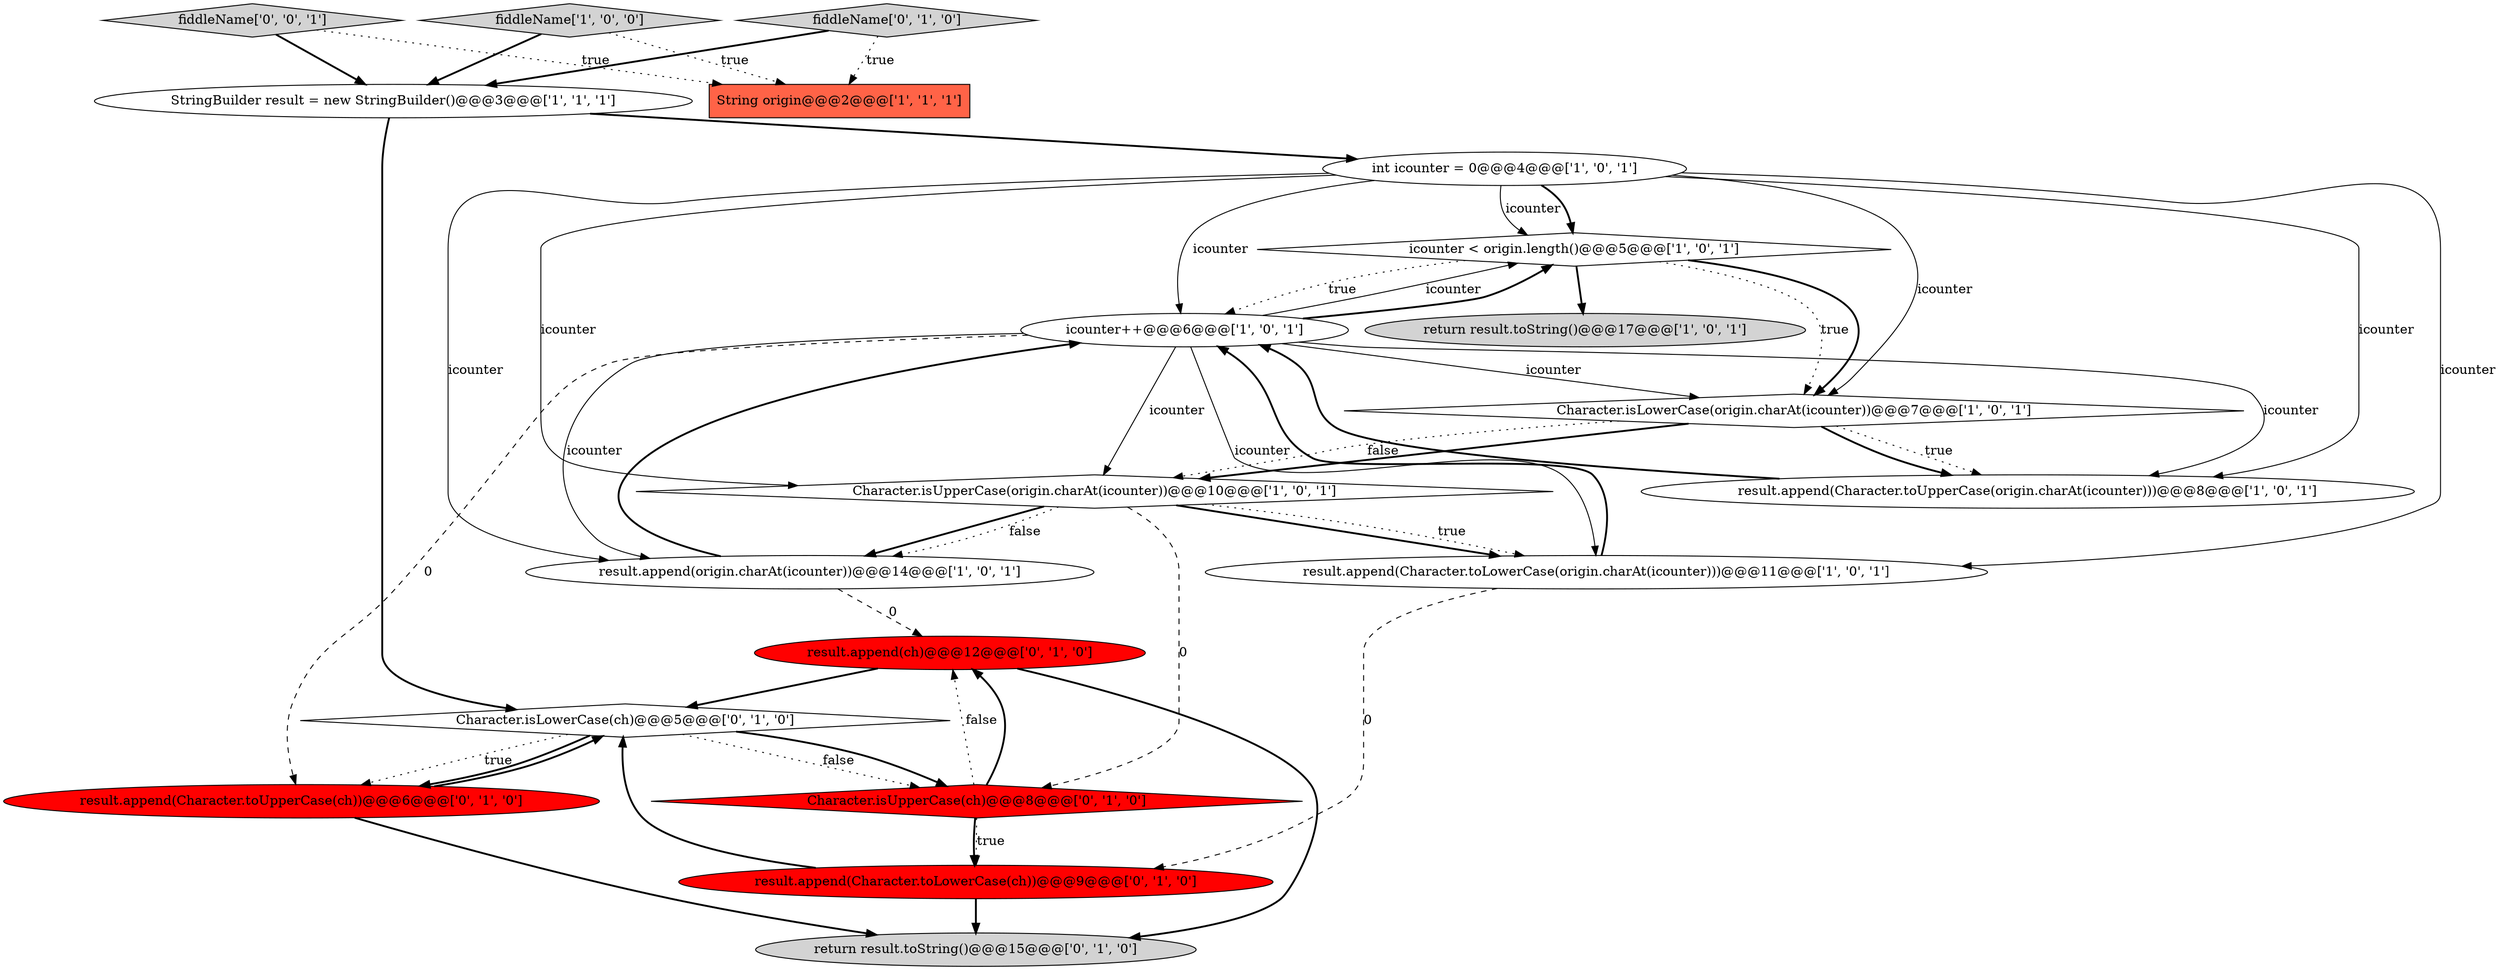 digraph {
0 [style = filled, label = "icounter < origin.length()@@@5@@@['1', '0', '1']", fillcolor = white, shape = diamond image = "AAA0AAABBB1BBB"];
19 [style = filled, label = "fiddleName['0', '0', '1']", fillcolor = lightgray, shape = diamond image = "AAA0AAABBB3BBB"];
2 [style = filled, label = "result.append(origin.charAt(icounter))@@@14@@@['1', '0', '1']", fillcolor = white, shape = ellipse image = "AAA0AAABBB1BBB"];
16 [style = filled, label = "result.append(Character.toLowerCase(ch))@@@9@@@['0', '1', '0']", fillcolor = red, shape = ellipse image = "AAA1AAABBB2BBB"];
12 [style = filled, label = "result.append(ch)@@@12@@@['0', '1', '0']", fillcolor = red, shape = ellipse image = "AAA1AAABBB2BBB"];
3 [style = filled, label = "fiddleName['1', '0', '0']", fillcolor = lightgray, shape = diamond image = "AAA0AAABBB1BBB"];
8 [style = filled, label = "StringBuilder result = new StringBuilder()@@@3@@@['1', '1', '1']", fillcolor = white, shape = ellipse image = "AAA0AAABBB1BBB"];
7 [style = filled, label = "String origin@@@2@@@['1', '1', '1']", fillcolor = tomato, shape = box image = "AAA0AAABBB1BBB"];
9 [style = filled, label = "Character.isUpperCase(origin.charAt(icounter))@@@10@@@['1', '0', '1']", fillcolor = white, shape = diamond image = "AAA0AAABBB1BBB"];
10 [style = filled, label = "result.append(Character.toLowerCase(origin.charAt(icounter)))@@@11@@@['1', '0', '1']", fillcolor = white, shape = ellipse image = "AAA0AAABBB1BBB"];
1 [style = filled, label = "icounter++@@@6@@@['1', '0', '1']", fillcolor = white, shape = ellipse image = "AAA0AAABBB1BBB"];
4 [style = filled, label = "Character.isLowerCase(origin.charAt(icounter))@@@7@@@['1', '0', '1']", fillcolor = white, shape = diamond image = "AAA0AAABBB1BBB"];
14 [style = filled, label = "result.append(Character.toUpperCase(ch))@@@6@@@['0', '1', '0']", fillcolor = red, shape = ellipse image = "AAA1AAABBB2BBB"];
15 [style = filled, label = "Character.isUpperCase(ch)@@@8@@@['0', '1', '0']", fillcolor = red, shape = diamond image = "AAA1AAABBB2BBB"];
18 [style = filled, label = "fiddleName['0', '1', '0']", fillcolor = lightgray, shape = diamond image = "AAA0AAABBB2BBB"];
11 [style = filled, label = "result.append(Character.toUpperCase(origin.charAt(icounter)))@@@8@@@['1', '0', '1']", fillcolor = white, shape = ellipse image = "AAA0AAABBB1BBB"];
5 [style = filled, label = "return result.toString()@@@17@@@['1', '0', '1']", fillcolor = lightgray, shape = ellipse image = "AAA0AAABBB1BBB"];
17 [style = filled, label = "return result.toString()@@@15@@@['0', '1', '0']", fillcolor = lightgray, shape = ellipse image = "AAA0AAABBB2BBB"];
13 [style = filled, label = "Character.isLowerCase(ch)@@@5@@@['0', '1', '0']", fillcolor = white, shape = diamond image = "AAA0AAABBB2BBB"];
6 [style = filled, label = "int icounter = 0@@@4@@@['1', '0', '1']", fillcolor = white, shape = ellipse image = "AAA0AAABBB1BBB"];
6->2 [style = solid, label="icounter"];
4->9 [style = bold, label=""];
16->13 [style = bold, label=""];
3->7 [style = dotted, label="true"];
1->2 [style = solid, label="icounter"];
18->7 [style = dotted, label="true"];
1->0 [style = solid, label="icounter"];
1->14 [style = dashed, label="0"];
11->1 [style = bold, label=""];
9->2 [style = bold, label=""];
1->11 [style = solid, label="icounter"];
2->1 [style = bold, label=""];
6->11 [style = solid, label="icounter"];
13->15 [style = dotted, label="false"];
0->4 [style = dotted, label="true"];
12->17 [style = bold, label=""];
1->9 [style = solid, label="icounter"];
6->1 [style = solid, label="icounter"];
6->10 [style = solid, label="icounter"];
4->11 [style = dotted, label="true"];
9->2 [style = dotted, label="false"];
6->0 [style = solid, label="icounter"];
14->17 [style = bold, label=""];
8->6 [style = bold, label=""];
6->0 [style = bold, label=""];
1->0 [style = bold, label=""];
16->17 [style = bold, label=""];
9->10 [style = bold, label=""];
19->7 [style = dotted, label="true"];
15->16 [style = dotted, label="true"];
15->16 [style = bold, label=""];
19->8 [style = bold, label=""];
12->13 [style = bold, label=""];
4->9 [style = dotted, label="false"];
2->12 [style = dashed, label="0"];
9->15 [style = dashed, label="0"];
0->4 [style = bold, label=""];
3->8 [style = bold, label=""];
0->1 [style = dotted, label="true"];
6->4 [style = solid, label="icounter"];
15->12 [style = dotted, label="false"];
15->12 [style = bold, label=""];
18->8 [style = bold, label=""];
13->15 [style = bold, label=""];
10->16 [style = dashed, label="0"];
14->13 [style = bold, label=""];
4->11 [style = bold, label=""];
10->1 [style = bold, label=""];
1->10 [style = solid, label="icounter"];
9->10 [style = dotted, label="true"];
13->14 [style = dotted, label="true"];
13->14 [style = bold, label=""];
6->9 [style = solid, label="icounter"];
1->4 [style = solid, label="icounter"];
8->13 [style = bold, label=""];
0->5 [style = bold, label=""];
}
